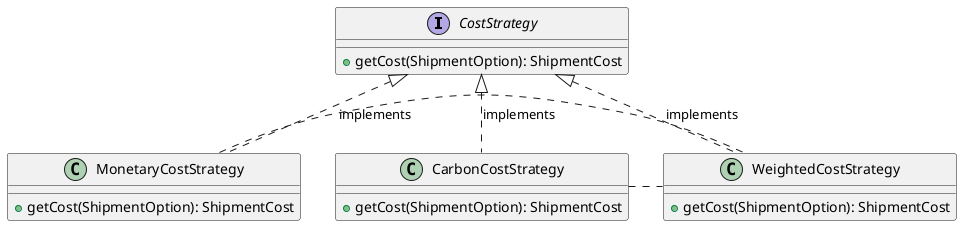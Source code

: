 @startuml
interface CostStrategy {
+getCost(ShipmentOption): ShipmentCost
}
class CarbonCostStrategy {
+getCost(ShipmentOption): ShipmentCost
}
class WeightedCostStrategy {
+getCost(ShipmentOption): ShipmentCost
}
class MonetaryCostStrategy {
+getCost(ShipmentOption): ShipmentCost
}


CostStrategy <|.. CarbonCostStrategy: implements
CostStrategy <|.. MonetaryCostStrategy: implements
CostStrategy <|.. WeightedCostStrategy: implements
MonetaryCostStrategy . WeightedCostStrategy
CarbonCostStrategy . WeightedCostStrategy
@enduml